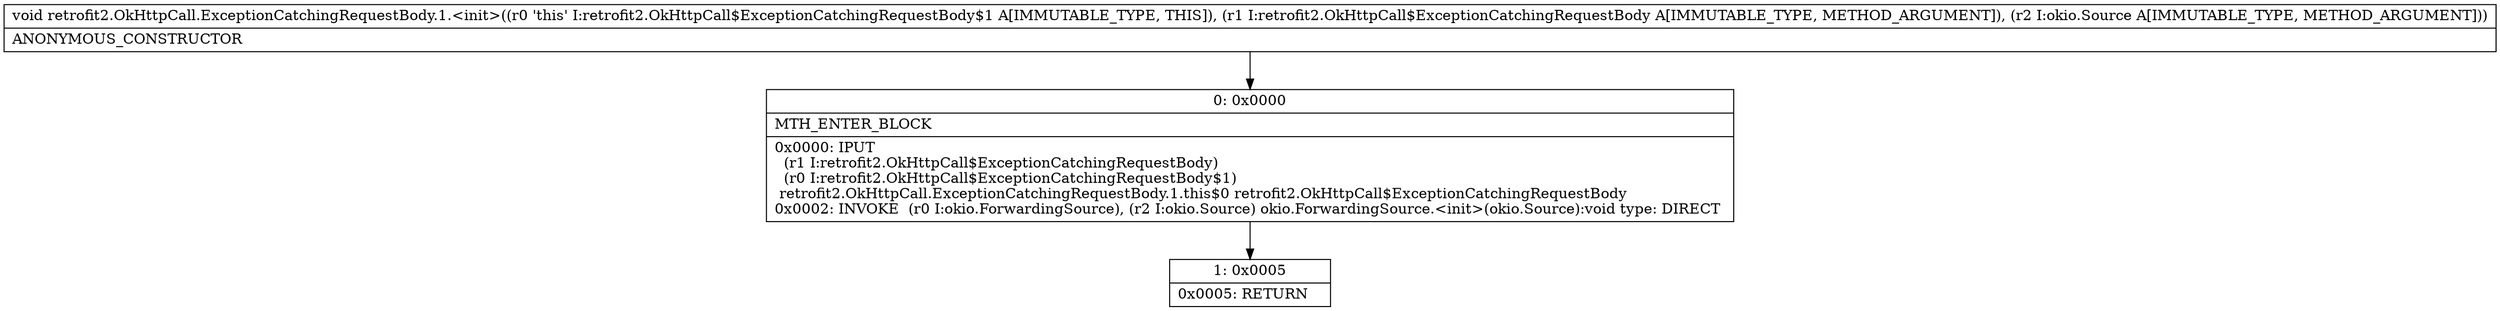 digraph "CFG forretrofit2.OkHttpCall.ExceptionCatchingRequestBody.1.\<init\>(Lretrofit2\/OkHttpCall$ExceptionCatchingRequestBody;Lokio\/Source;)V" {
Node_0 [shape=record,label="{0\:\ 0x0000|MTH_ENTER_BLOCK\l|0x0000: IPUT  \l  (r1 I:retrofit2.OkHttpCall$ExceptionCatchingRequestBody)\l  (r0 I:retrofit2.OkHttpCall$ExceptionCatchingRequestBody$1)\l retrofit2.OkHttpCall.ExceptionCatchingRequestBody.1.this$0 retrofit2.OkHttpCall$ExceptionCatchingRequestBody \l0x0002: INVOKE  (r0 I:okio.ForwardingSource), (r2 I:okio.Source) okio.ForwardingSource.\<init\>(okio.Source):void type: DIRECT \l}"];
Node_1 [shape=record,label="{1\:\ 0x0005|0x0005: RETURN   \l}"];
MethodNode[shape=record,label="{void retrofit2.OkHttpCall.ExceptionCatchingRequestBody.1.\<init\>((r0 'this' I:retrofit2.OkHttpCall$ExceptionCatchingRequestBody$1 A[IMMUTABLE_TYPE, THIS]), (r1 I:retrofit2.OkHttpCall$ExceptionCatchingRequestBody A[IMMUTABLE_TYPE, METHOD_ARGUMENT]), (r2 I:okio.Source A[IMMUTABLE_TYPE, METHOD_ARGUMENT]))  | ANONYMOUS_CONSTRUCTOR\l}"];
MethodNode -> Node_0;
Node_0 -> Node_1;
}

